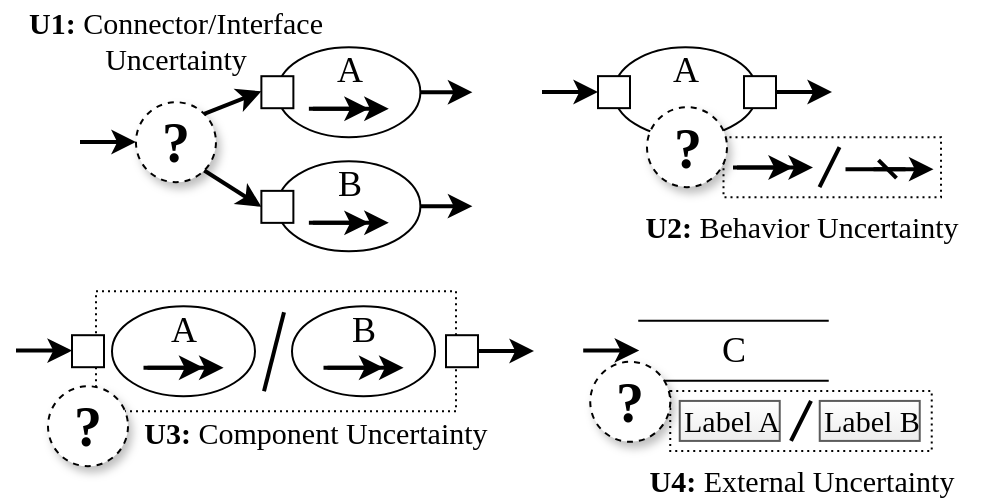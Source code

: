 <mxfile version="14.9.6" type="device"><diagram id="p5rMHtsmv_MI33ohtBgk" name="Seite-1"><mxGraphModel dx="154" dy="567" grid="1" gridSize="10" guides="1" tooltips="1" connect="1" arrows="1" fold="1" page="1" pageScale="1" pageWidth="827" pageHeight="1169" math="0" shadow="0"><root><mxCell id="0"/><mxCell id="1" parent="0"/><mxCell id="QtaxR64OYlbg8aX-n5ZD-81" value="" style="group" vertex="1" connectable="0" parent="1"><mxGeometry x="1127" y="212.637" width="259" height="110.463" as="geometry"/></mxCell><mxCell id="QtaxR64OYlbg8aX-n5ZD-1" value="" style="rounded=0;whiteSpace=wrap;html=1;fillColor=none;dashed=1;dashPattern=1 2;" vertex="1" parent="QtaxR64OYlbg8aX-n5ZD-81"><mxGeometry x="40.0" y="22.963" width="180" height="60" as="geometry"/></mxCell><mxCell id="QtaxR64OYlbg8aX-n5ZD-2" value="" style="group" vertex="1" connectable="0" parent="QtaxR64OYlbg8aX-n5ZD-81"><mxGeometry x="40.0" y="30.463" width="89" height="45" as="geometry"/></mxCell><mxCell id="QtaxR64OYlbg8aX-n5ZD-3" value="&lt;div style=&quot;text-align: left&quot;&gt;&lt;font face=&quot;linux libertine&quot;&gt;&lt;span style=&quot;font-size: 18px&quot;&gt;A&lt;/span&gt;&lt;/font&gt;&lt;/div&gt;&lt;div style=&quot;text-align: left&quot;&gt;&lt;font face=&quot;linux libertine&quot;&gt;&lt;span style=&quot;font-size: 18px&quot;&gt;&lt;br&gt;&lt;/span&gt;&lt;/font&gt;&lt;/div&gt;" style="ellipse;whiteSpace=wrap;html=1;" vertex="1" parent="QtaxR64OYlbg8aX-n5ZD-2"><mxGeometry x="8" width="71.5" height="45" as="geometry"/></mxCell><mxCell id="QtaxR64OYlbg8aX-n5ZD-4" value="" style="group" vertex="1" connectable="0" parent="QtaxR64OYlbg8aX-n5ZD-2"><mxGeometry x="23.75" y="30.5" width="40" height="0.29" as="geometry"/></mxCell><mxCell id="QtaxR64OYlbg8aX-n5ZD-5" style="edgeStyle=orthogonalEdgeStyle;rounded=0;orthogonalLoop=1;jettySize=auto;html=1;strokeWidth=2;" edge="1" parent="QtaxR64OYlbg8aX-n5ZD-4"><mxGeometry relative="1" as="geometry"><mxPoint x="2" y="0.29" as="sourcePoint"/><mxPoint x="40" as="targetPoint"/></mxGeometry></mxCell><mxCell id="QtaxR64OYlbg8aX-n5ZD-6" style="edgeStyle=orthogonalEdgeStyle;rounded=0;orthogonalLoop=1;jettySize=auto;html=1;strokeWidth=2;" edge="1" parent="QtaxR64OYlbg8aX-n5ZD-4"><mxGeometry relative="1" as="geometry"><mxPoint y="0.29" as="sourcePoint"/><mxPoint x="30" y="0.29" as="targetPoint"/></mxGeometry></mxCell><mxCell id="QtaxR64OYlbg8aX-n5ZD-7" value="" style="group" vertex="1" connectable="0" parent="QtaxR64OYlbg8aX-n5ZD-81"><mxGeometry x="130.0" y="30.463" width="106" height="45" as="geometry"/></mxCell><mxCell id="QtaxR64OYlbg8aX-n5ZD-8" value="&lt;div style=&quot;text-align: left&quot;&gt;&lt;font face=&quot;linux libertine&quot;&gt;&lt;span style=&quot;font-size: 18px&quot;&gt;B&lt;/span&gt;&lt;/font&gt;&lt;/div&gt;&lt;div style=&quot;text-align: left&quot;&gt;&lt;font face=&quot;linux libertine&quot;&gt;&lt;span style=&quot;font-size: 18px&quot;&gt;&lt;br&gt;&lt;/span&gt;&lt;/font&gt;&lt;/div&gt;" style="ellipse;whiteSpace=wrap;html=1;" vertex="1" parent="QtaxR64OYlbg8aX-n5ZD-7"><mxGeometry x="8" width="71.5" height="45" as="geometry"/></mxCell><mxCell id="QtaxR64OYlbg8aX-n5ZD-9" value="" style="group" vertex="1" connectable="0" parent="QtaxR64OYlbg8aX-n5ZD-7"><mxGeometry x="23.75" y="30.5" width="40" height="0.29" as="geometry"/></mxCell><mxCell id="QtaxR64OYlbg8aX-n5ZD-10" style="edgeStyle=orthogonalEdgeStyle;rounded=0;orthogonalLoop=1;jettySize=auto;html=1;strokeWidth=2;" edge="1" parent="QtaxR64OYlbg8aX-n5ZD-9"><mxGeometry relative="1" as="geometry"><mxPoint x="2" y="0.29" as="sourcePoint"/><mxPoint x="40" as="targetPoint"/></mxGeometry></mxCell><mxCell id="QtaxR64OYlbg8aX-n5ZD-11" style="edgeStyle=orthogonalEdgeStyle;rounded=0;orthogonalLoop=1;jettySize=auto;html=1;strokeWidth=2;" edge="1" parent="QtaxR64OYlbg8aX-n5ZD-9"><mxGeometry relative="1" as="geometry"><mxPoint y="0.29" as="sourcePoint"/><mxPoint x="30" y="0.29" as="targetPoint"/></mxGeometry></mxCell><mxCell id="QtaxR64OYlbg8aX-n5ZD-12" value="" style="rounded=0;whiteSpace=wrap;html=1;" vertex="1" parent="QtaxR64OYlbg8aX-n5ZD-7"><mxGeometry x="85" y="14.5" width="16" height="16" as="geometry"/></mxCell><mxCell id="QtaxR64OYlbg8aX-n5ZD-13" value="" style="rounded=0;whiteSpace=wrap;html=1;" vertex="1" parent="QtaxR64OYlbg8aX-n5ZD-81"><mxGeometry x="28.0" y="44.963" width="16" height="16" as="geometry"/></mxCell><mxCell id="QtaxR64OYlbg8aX-n5ZD-14" value="" style="endArrow=none;html=1;strokeWidth=2;" edge="1" parent="QtaxR64OYlbg8aX-n5ZD-81"><mxGeometry width="50" height="50" relative="1" as="geometry"><mxPoint x="124" y="72.963" as="sourcePoint"/><mxPoint x="134" y="33.463" as="targetPoint"/></mxGeometry></mxCell><mxCell id="QtaxR64OYlbg8aX-n5ZD-15" value="" style="edgeStyle=orthogonalEdgeStyle;rounded=0;orthogonalLoop=1;jettySize=auto;html=1;strokeWidth=2;endArrow=none;endFill=0;startArrow=classic;startFill=1;exitX=0;exitY=0.5;exitDx=0;exitDy=0;" edge="1" parent="QtaxR64OYlbg8aX-n5ZD-81"><mxGeometry x="-1043.75" y="-631.757" as="geometry"><mxPoint y="52.463" as="targetPoint"/><mxPoint x="28" y="52.673" as="sourcePoint"/><mxPoint x="19" y="-14" as="offset"/></mxGeometry></mxCell><mxCell id="QtaxR64OYlbg8aX-n5ZD-16" value="" style="edgeStyle=orthogonalEdgeStyle;rounded=0;orthogonalLoop=1;jettySize=auto;html=1;strokeWidth=2;endArrow=none;endFill=0;startArrow=classic;startFill=1;exitX=0;exitY=0.5;exitDx=0;exitDy=0;" edge="1" parent="QtaxR64OYlbg8aX-n5ZD-81"><mxGeometry x="-812.75" y="-631.547" as="geometry"><mxPoint x="231" y="52.673" as="targetPoint"/><mxPoint x="259" y="52.883" as="sourcePoint"/><mxPoint x="19" y="-14" as="offset"/></mxGeometry></mxCell><mxCell id="QtaxR64OYlbg8aX-n5ZD-17" value="&lt;b&gt;U3: &lt;/b&gt;Component Uncertainty&lt;span style=&quot;color: rgba(0 , 0 , 0 , 0) ; font-family: monospace ; font-size: 0px&quot;&gt;3CmxGraphModel%3E%3Croot%3E%3CmxCell%20id%3D%220%22%2F%3E%3CmxCell%20id%3D%221%22%20parent%3D%220%22%2F%3E%3CmxCell%20id%3D%222%22%20value%3D%22%26lt%3Bb%20style%3D%26quot%3Bfont-size%3A%2015px%3B%26quot%3B%26gt%3BU2%3A%20%26lt%3B%2Fb%26gt%3BProvider%20Trustworthiness%22%20style%3D%22text%3Bhtml%3D1%3BstrokeColor%3Dnone%3BfillColor%3Dnone%3Balign%3Dcenter%3BverticalAlign%3Dmiddle%3BwhiteSpace%3Dwrap%3Brounded%3D0%3BfontFamily%3DLinux%20Libertine%3BfontSize%3D15%3B%22%20vertex%3D%221%22%20parent%3D%221%22%3E%3CmxGeometry%20x%3D%22310%22%20y%3D%22650%22%20width%3D%22190%22%20height%3D%2220%22%20as%3D%22geometry%22%2F%3E%3C%2FmxCell%3E%3C%2Froot%3E%3C%2FmxGraphModel%3EComC&lt;/span&gt;" style="text;html=1;strokeColor=none;fillColor=none;align=center;verticalAlign=middle;whiteSpace=wrap;rounded=0;fontFamily=Linux Libertine;fontSize=15;" vertex="1" parent="QtaxR64OYlbg8aX-n5ZD-81"><mxGeometry x="50.0" y="82.963" width="200" height="20" as="geometry"/></mxCell><mxCell id="QtaxR64OYlbg8aX-n5ZD-18" value="&lt;b style=&quot;font-family: &amp;quot;linux libertine&amp;quot;; font-size: 28px; font-style: normal; letter-spacing: normal; text-align: center; text-indent: 0px; text-transform: none; word-spacing: 0px;&quot;&gt;&lt;font style=&quot;font-size: 28px;&quot;&gt;?&lt;/font&gt;&lt;/b&gt;" style="ellipse;whiteSpace=wrap;html=1;aspect=fixed;align=center;verticalAlign=middle;fontSize=28;shadow=1;sketch=0;dashed=1;" vertex="1" parent="QtaxR64OYlbg8aX-n5ZD-81"><mxGeometry x="16.0" y="70.463" width="40" height="40" as="geometry"/></mxCell><mxCell id="QtaxR64OYlbg8aX-n5ZD-78" value="&lt;span style=&quot;color: rgba(0 , 0 , 0 , 0) ; font-family: monospace ; font-size: 0px ; background-color: rgb(248 , 249 , 250)&quot;&gt;%3CmxGraphModel%3E%3Croot%3E%3CmxCell%20id%3D%220%22%2F%3E%3CmxCell%20id%3D%221%22%20parent%3D%220%22%2F%3E%3CmxCell%20id%3D%222%22%20value%3D%22%26lt%3Bdiv%20style%3D%26quot%3Btext-align%3A%20left%26quot%3B%26gt%3B%26lt%3Bspan%20style%3D%26quot%3Bfont-size%3A%2018px%26quot%3B%26gt%3B%26lt%3Bfont%20face%3D%26quot%3BLinux%20Libertine%26quot%3B%26gt%3BFlow%26lt%3B%2Ffont%26gt%3B%26lt%3B%2Fspan%26gt%3B%26lt%3B%2Fdiv%26gt%3B%22%20style%3D%22html%3D1%3B%22%20vertex%3D%221%22%20parent%3D%221%22%3E%3CmxGeometry%20x%3D%221430%22%20y%3D%22239.24%22%20width%3D%2280%22%20height%3D%2235.76%22%20as%3D%22geometry%22%2F%3E%3C%2FmxCell%3E%3C%2Froot%3E%3C%2FmxGraphModel%3E&lt;/span&gt;" style="edgeLabel;html=1;align=center;verticalAlign=middle;resizable=0;points=[];" vertex="1" connectable="0" parent="QtaxR64OYlbg8aX-n5ZD-81"><mxGeometry x="195.69" as="geometry"/></mxCell><mxCell id="QtaxR64OYlbg8aX-n5ZD-82" value="" style="group" vertex="1" connectable="0" parent="1"><mxGeometry x="1127" y="90.0" width="228.19" height="125.64" as="geometry"/></mxCell><mxCell id="QtaxR64OYlbg8aX-n5ZD-19" value="&lt;b style=&quot;font-family: &amp;quot;linux libertine&amp;quot;; font-size: 28px; font-style: normal; letter-spacing: normal; text-align: center; text-indent: 0px; text-transform: none; word-spacing: 0px;&quot;&gt;&lt;font style=&quot;font-size: 28px;&quot;&gt;?&lt;/font&gt;&lt;/b&gt;" style="ellipse;whiteSpace=wrap;html=1;aspect=fixed;align=center;verticalAlign=middle;fontSize=28;shadow=1;sketch=0;dashed=1;" vertex="1" parent="QtaxR64OYlbg8aX-n5ZD-82"><mxGeometry x="59.98" y="51.1" width="40" height="40" as="geometry"/></mxCell><mxCell id="QtaxR64OYlbg8aX-n5ZD-20" value="" style="edgeStyle=orthogonalEdgeStyle;rounded=0;orthogonalLoop=1;jettySize=auto;html=1;strokeWidth=2;endArrow=none;endFill=0;startArrow=classic;startFill=1;exitX=0;exitY=0.5;exitDx=0;exitDy=0;" edge="1" parent="QtaxR64OYlbg8aX-n5ZD-82"><mxGeometry x="-1011.77" y="-613.41" as="geometry"><mxPoint x="31.98" y="70.81" as="targetPoint"/><mxPoint x="59.98" y="71.02" as="sourcePoint"/><mxPoint x="19" y="-14" as="offset"/></mxGeometry></mxCell><mxCell id="QtaxR64OYlbg8aX-n5ZD-21" value="" style="group" vertex="1" connectable="0" parent="QtaxR64OYlbg8aX-n5ZD-82"><mxGeometry x="122.69" y="23.6" width="89" height="45" as="geometry"/></mxCell><mxCell id="QtaxR64OYlbg8aX-n5ZD-22" value="&lt;div style=&quot;text-align: left&quot;&gt;&lt;font face=&quot;linux libertine&quot;&gt;&lt;span style=&quot;font-size: 18px&quot;&gt;A&lt;/span&gt;&lt;/font&gt;&lt;/div&gt;&lt;div style=&quot;text-align: left&quot;&gt;&lt;font face=&quot;linux libertine&quot;&gt;&lt;span style=&quot;font-size: 18px&quot;&gt;&lt;br&gt;&lt;/span&gt;&lt;/font&gt;&lt;/div&gt;" style="ellipse;whiteSpace=wrap;html=1;" vertex="1" parent="QtaxR64OYlbg8aX-n5ZD-21"><mxGeometry x="8" width="71.5" height="45" as="geometry"/></mxCell><mxCell id="QtaxR64OYlbg8aX-n5ZD-23" value="" style="group" vertex="1" connectable="0" parent="QtaxR64OYlbg8aX-n5ZD-21"><mxGeometry x="23.75" y="30.5" width="40" height="0.29" as="geometry"/></mxCell><mxCell id="QtaxR64OYlbg8aX-n5ZD-24" style="edgeStyle=orthogonalEdgeStyle;rounded=0;orthogonalLoop=1;jettySize=auto;html=1;strokeWidth=2;" edge="1" parent="QtaxR64OYlbg8aX-n5ZD-23"><mxGeometry relative="1" as="geometry"><mxPoint x="2" y="0.29" as="sourcePoint"/><mxPoint x="40" as="targetPoint"/></mxGeometry></mxCell><mxCell id="QtaxR64OYlbg8aX-n5ZD-25" style="edgeStyle=orthogonalEdgeStyle;rounded=0;orthogonalLoop=1;jettySize=auto;html=1;strokeWidth=2;" edge="1" parent="QtaxR64OYlbg8aX-n5ZD-23"><mxGeometry relative="1" as="geometry"><mxPoint y="0.29" as="sourcePoint"/><mxPoint x="30" y="0.29" as="targetPoint"/></mxGeometry></mxCell><mxCell id="QtaxR64OYlbg8aX-n5ZD-79" value="" style="rounded=0;whiteSpace=wrap;html=1;" vertex="1" parent="QtaxR64OYlbg8aX-n5ZD-21"><mxGeometry x="2.274e-13" y="14.5" width="16" height="16" as="geometry"/></mxCell><mxCell id="QtaxR64OYlbg8aX-n5ZD-26" value="" style="group" vertex="1" connectable="0" parent="QtaxR64OYlbg8aX-n5ZD-82"><mxGeometry x="122.69" y="80.64" width="89" height="45" as="geometry"/></mxCell><mxCell id="QtaxR64OYlbg8aX-n5ZD-27" value="&lt;div style=&quot;text-align: left&quot;&gt;&lt;font face=&quot;linux libertine&quot;&gt;&lt;span style=&quot;font-size: 18px&quot;&gt;B&lt;/span&gt;&lt;/font&gt;&lt;/div&gt;&lt;div style=&quot;text-align: left&quot;&gt;&lt;font face=&quot;linux libertine&quot;&gt;&lt;span style=&quot;font-size: 18px&quot;&gt;&lt;br&gt;&lt;/span&gt;&lt;/font&gt;&lt;/div&gt;" style="ellipse;whiteSpace=wrap;html=1;" vertex="1" parent="QtaxR64OYlbg8aX-n5ZD-26"><mxGeometry x="8" width="71.5" height="45" as="geometry"/></mxCell><mxCell id="QtaxR64OYlbg8aX-n5ZD-28" value="" style="group" vertex="1" connectable="0" parent="QtaxR64OYlbg8aX-n5ZD-26"><mxGeometry x="23.75" y="30.5" width="40" height="0.29" as="geometry"/></mxCell><mxCell id="QtaxR64OYlbg8aX-n5ZD-29" style="edgeStyle=orthogonalEdgeStyle;rounded=0;orthogonalLoop=1;jettySize=auto;html=1;strokeWidth=2;" edge="1" parent="QtaxR64OYlbg8aX-n5ZD-28"><mxGeometry relative="1" as="geometry"><mxPoint x="2" y="0.29" as="sourcePoint"/><mxPoint x="40" as="targetPoint"/></mxGeometry></mxCell><mxCell id="QtaxR64OYlbg8aX-n5ZD-30" style="edgeStyle=orthogonalEdgeStyle;rounded=0;orthogonalLoop=1;jettySize=auto;html=1;strokeWidth=2;" edge="1" parent="QtaxR64OYlbg8aX-n5ZD-28"><mxGeometry relative="1" as="geometry"><mxPoint y="0.29" as="sourcePoint"/><mxPoint x="30" y="0.29" as="targetPoint"/></mxGeometry></mxCell><mxCell id="QtaxR64OYlbg8aX-n5ZD-80" value="" style="rounded=0;whiteSpace=wrap;html=1;" vertex="1" parent="QtaxR64OYlbg8aX-n5ZD-26"><mxGeometry x="2.274e-13" y="14.79" width="16" height="16" as="geometry"/></mxCell><mxCell id="QtaxR64OYlbg8aX-n5ZD-31" value="" style="rounded=0;orthogonalLoop=1;jettySize=auto;html=1;strokeWidth=2;endArrow=none;endFill=0;startArrow=classic;startFill=1;entryX=1;entryY=0;entryDx=0;entryDy=0;elbow=vertical;" edge="1" parent="QtaxR64OYlbg8aX-n5ZD-82" target="QtaxR64OYlbg8aX-n5ZD-19"><mxGeometry x="-1001.77" y="-603.41" as="geometry"><mxPoint x="41.98" y="80.81" as="targetPoint"/><mxPoint x="122.69" y="45.64" as="sourcePoint"/><mxPoint x="19" y="-14" as="offset"/></mxGeometry></mxCell><mxCell id="QtaxR64OYlbg8aX-n5ZD-32" value="" style="rounded=0;orthogonalLoop=1;jettySize=auto;html=1;strokeWidth=2;endArrow=none;endFill=0;startArrow=classic;startFill=1;entryX=1;entryY=1;entryDx=0;entryDy=0;elbow=vertical;exitX=0;exitY=0.5;exitDx=0;exitDy=0;" edge="1" parent="QtaxR64OYlbg8aX-n5ZD-82" source="QtaxR64OYlbg8aX-n5ZD-80" target="QtaxR64OYlbg8aX-n5ZD-19"><mxGeometry x="-991.77" y="-593.41" as="geometry"><mxPoint x="104.122" y="66.958" as="targetPoint"/><mxPoint x="122.69" y="100.64" as="sourcePoint"/><mxPoint x="19" y="-14" as="offset"/></mxGeometry></mxCell><mxCell id="QtaxR64OYlbg8aX-n5ZD-33" value="&lt;b&gt;U1: &lt;/b&gt;Connector/Interface&lt;br&gt;Uncertainty&lt;span style=&quot;color: rgba(0 , 0 , 0 , 0) ; font-family: monospace ; font-size: 0px&quot;&gt;3CmxGraphModel%3E%3Croot%3E%3CmxCell%20id%3D%220%22%2F%3E%3CmxCell%20id%3D%221%22%20parent%3D%220%22%2F%3E%3CmxCell%20id%3D%222%22%20value%3D%22%26lt%3Bb%20style%3D%26quot%3Bfont-size%3A%2015px%3B%26quot%3B%26gt%3BU2%3A%20%26lt%3B%2Fb%26gt%3BProvider%20Trustworthiness%22%20style%3D%22text%3Bhtml%3D1%3BstrokeColor%3Dnone%3BfillColor%3Dnone%3Balign%3Dcenter%3BverticalAlign%3Dmiddle%3BwhiteSpace%3Dwrap%3Brounded%3D0%3BfontFamily%3DLinux%20Libertine%3BfontSize%3D15%3B%22%20vertex%3D%221%22%20parent%3D%221%22%3E%3CmxGeometry%20x%3D%22310%22%20y%3D%22650%22%20width%3D%22190%22%20height%3D%2220%22%20as%3D%22geometry%22%2F%3E%3C%2FmxCell%3E%3C%2Froot%3E%3C%2FmxGraphModel%3EComC&lt;/span&gt;" style="text;html=1;strokeColor=none;fillColor=none;align=center;verticalAlign=middle;whiteSpace=wrap;rounded=0;fontFamily=Linux Libertine;fontSize=15;" vertex="1" parent="QtaxR64OYlbg8aX-n5ZD-82"><mxGeometry width="159.96" height="40.6" as="geometry"/></mxCell><mxCell id="QtaxR64OYlbg8aX-n5ZD-49" style="edgeStyle=orthogonalEdgeStyle;curved=1;rounded=0;orthogonalLoop=1;jettySize=auto;html=1;fontColor=#000000;startArrow=none;startFill=0;endArrow=classic;endFill=1;startSize=9;endSize=6;targetPerimeterSpacing=0;strokeWidth=2;" edge="1" parent="QtaxR64OYlbg8aX-n5ZD-82" source="QtaxR64OYlbg8aX-n5ZD-22"><mxGeometry relative="1" as="geometry"><mxPoint x="228.19" y="46.1" as="targetPoint"/></mxGeometry></mxCell><mxCell id="QtaxR64OYlbg8aX-n5ZD-50" style="edgeStyle=orthogonalEdgeStyle;curved=1;rounded=0;orthogonalLoop=1;jettySize=auto;html=1;fontColor=#000000;startArrow=none;startFill=0;endArrow=classic;endFill=1;startSize=9;endSize=6;targetPerimeterSpacing=0;strokeWidth=2;" edge="1" parent="QtaxR64OYlbg8aX-n5ZD-82" source="QtaxR64OYlbg8aX-n5ZD-27"><mxGeometry relative="1" as="geometry"><mxPoint x="228.19" y="103.14" as="targetPoint"/></mxGeometry></mxCell><mxCell id="QtaxR64OYlbg8aX-n5ZD-83" value="" style="group" vertex="1" connectable="0" parent="1"><mxGeometry x="1390" y="113.57" width="229.5" height="99.07" as="geometry"/></mxCell><mxCell id="QtaxR64OYlbg8aX-n5ZD-61" value="" style="rounded=0;whiteSpace=wrap;html=1;fillColor=none;dashed=1;dashPattern=1 2;" vertex="1" parent="QtaxR64OYlbg8aX-n5ZD-83"><mxGeometry x="90.75" y="45.0" width="108.75" height="30" as="geometry"/></mxCell><mxCell id="QtaxR64OYlbg8aX-n5ZD-62" value="" style="group" vertex="1" connectable="0" parent="QtaxR64OYlbg8aX-n5ZD-83"><mxGeometry x="28.0" width="89" height="45" as="geometry"/></mxCell><mxCell id="QtaxR64OYlbg8aX-n5ZD-63" value="&lt;div style=&quot;text-align: left&quot;&gt;&lt;font face=&quot;linux libertine&quot;&gt;&lt;span style=&quot;font-size: 18px&quot;&gt;A&lt;/span&gt;&lt;/font&gt;&lt;/div&gt;&lt;div style=&quot;text-align: left&quot;&gt;&lt;font face=&quot;linux libertine&quot;&gt;&lt;span style=&quot;font-size: 18px&quot;&gt;&lt;br&gt;&lt;/span&gt;&lt;/font&gt;&lt;/div&gt;" style="ellipse;whiteSpace=wrap;html=1;" vertex="1" parent="QtaxR64OYlbg8aX-n5ZD-62"><mxGeometry x="8" width="71.5" height="45" as="geometry"/></mxCell><mxCell id="QtaxR64OYlbg8aX-n5ZD-64" value="" style="rounded=0;whiteSpace=wrap;html=1;" vertex="1" parent="QtaxR64OYlbg8aX-n5ZD-62"><mxGeometry y="14.5" width="16" height="16" as="geometry"/></mxCell><mxCell id="QtaxR64OYlbg8aX-n5ZD-65" value="" style="rounded=0;whiteSpace=wrap;html=1;" vertex="1" parent="QtaxR64OYlbg8aX-n5ZD-62"><mxGeometry x="73" y="14.5" width="16" height="16" as="geometry"/></mxCell><mxCell id="QtaxR64OYlbg8aX-n5ZD-66" value="&lt;b style=&quot;font-family: &amp;quot;linux libertine&amp;quot;; font-size: 28px; font-style: normal; letter-spacing: normal; text-align: center; text-indent: 0px; text-transform: none; word-spacing: 0px;&quot;&gt;&lt;font style=&quot;font-size: 28px;&quot;&gt;?&lt;/font&gt;&lt;/b&gt;" style="ellipse;whiteSpace=wrap;html=1;aspect=fixed;align=center;verticalAlign=middle;fontSize=28;shadow=1;sketch=0;dashed=1;" vertex="1" parent="QtaxR64OYlbg8aX-n5ZD-83"><mxGeometry x="52.5" y="30" width="40" height="40" as="geometry"/></mxCell><mxCell id="QtaxR64OYlbg8aX-n5ZD-67" value="" style="group" vertex="1" connectable="0" parent="QtaxR64OYlbg8aX-n5ZD-83"><mxGeometry x="90.0" y="35" width="52.25" height="30" as="geometry"/></mxCell><mxCell id="QtaxR64OYlbg8aX-n5ZD-68" value="" style="group" vertex="1" connectable="0" parent="QtaxR64OYlbg8aX-n5ZD-67"><mxGeometry x="5.5" y="24.86" width="40" height="0.29" as="geometry"/></mxCell><mxCell id="QtaxR64OYlbg8aX-n5ZD-69" style="edgeStyle=orthogonalEdgeStyle;rounded=0;orthogonalLoop=1;jettySize=auto;html=1;strokeWidth=2;" edge="1" parent="QtaxR64OYlbg8aX-n5ZD-68"><mxGeometry relative="1" as="geometry"><mxPoint x="2" y="0.29" as="sourcePoint"/><mxPoint x="40" as="targetPoint"/></mxGeometry></mxCell><mxCell id="QtaxR64OYlbg8aX-n5ZD-70" style="edgeStyle=orthogonalEdgeStyle;rounded=0;orthogonalLoop=1;jettySize=auto;html=1;strokeWidth=2;" edge="1" parent="QtaxR64OYlbg8aX-n5ZD-68"><mxGeometry relative="1" as="geometry"><mxPoint y="0.29" as="sourcePoint"/><mxPoint x="30" y="0.29" as="targetPoint"/></mxGeometry></mxCell><mxCell id="QtaxR64OYlbg8aX-n5ZD-71" value="" style="group" vertex="1" connectable="0" parent="QtaxR64OYlbg8aX-n5ZD-67"><mxGeometry x="61.75" y="26" width="44" as="geometry"/></mxCell><mxCell id="QtaxR64OYlbg8aX-n5ZD-72" style="rounded=0;orthogonalLoop=1;jettySize=auto;html=1;strokeWidth=2;entryX=0;entryY=0.5;entryDx=0;entryDy=0;endArrow=dash;endFill=0;" edge="1" parent="QtaxR64OYlbg8aX-n5ZD-71"><mxGeometry relative="1" as="geometry"><mxPoint as="sourcePoint"/><mxPoint x="30" as="targetPoint"/></mxGeometry></mxCell><mxCell id="QtaxR64OYlbg8aX-n5ZD-73" style="rounded=0;orthogonalLoop=1;jettySize=auto;html=1;strokeWidth=2;entryX=0;entryY=0.5;entryDx=0;entryDy=0;" edge="1" parent="QtaxR64OYlbg8aX-n5ZD-71"><mxGeometry relative="1" as="geometry"><mxPoint x="14" as="sourcePoint"/><mxPoint x="44" as="targetPoint"/></mxGeometry></mxCell><mxCell id="QtaxR64OYlbg8aX-n5ZD-74" value="" style="endArrow=none;html=1;strokeWidth=2;" edge="1" parent="QtaxR64OYlbg8aX-n5ZD-67"><mxGeometry width="50" height="50" relative="1" as="geometry"><mxPoint x="48.75" y="35" as="sourcePoint"/><mxPoint x="58.75" y="15" as="targetPoint"/></mxGeometry></mxCell><mxCell id="QtaxR64OYlbg8aX-n5ZD-75" value="&lt;b&gt;U2: &lt;/b&gt;Behavior Uncertainty&lt;span style=&quot;color: rgba(0 , 0 , 0 , 0) ; font-family: monospace ; font-size: 0px&quot;&gt;3CmxGraphModel%3E%3Croot%3E%3CmxCell%20id%3D%220%22%2F%3E%3CmxCell%20id%3D%221%22%20parent%3D%220%22%2F%3E%3CmxCell%20id%3D%222%22%20value%3D%22%26lt%3Bb%20style%3D%26quot%3Bfont-size%3A%2015px%3B%26quot%3B%26gt%3BU2%3A%20%26lt%3B%2Fb%26gt%3BProvider%20Trustworthiness%22%20style%3D%22text%3Bhtml%3D1%3BstrokeColor%3Dnone%3BfillColor%3Dnone%3Balign%3Dcenter%3BverticalAlign%3Dmiddle%3BwhiteSpace%3Dwrap%3Brounded%3D0%3BfontFamily%3DLinux%20Libertine%3BfontSize%3D15%3B%22%20vertex%3D%221%22%20parent%3D%221%22%3E%3CmxGeometry%20x%3D%22310%22%20y%3D%22650%22%20width%3D%22190%22%20height%3D%2220%22%20as%3D%22geometry%22%2F%3E%3C%2FmxCell%3E%3C%2Froot%3E%3C%2FmxGraphModel%3EComC&lt;/span&gt;" style="text;html=1;strokeColor=none;fillColor=none;align=center;verticalAlign=middle;whiteSpace=wrap;rounded=0;fontFamily=Linux Libertine;fontSize=15;" vertex="1" parent="QtaxR64OYlbg8aX-n5ZD-83"><mxGeometry x="29.5" y="79.07" width="200" height="20" as="geometry"/></mxCell><mxCell id="QtaxR64OYlbg8aX-n5ZD-76" value="" style="edgeStyle=orthogonalEdgeStyle;rounded=0;orthogonalLoop=1;jettySize=auto;html=1;strokeWidth=2;endArrow=none;endFill=0;startArrow=classic;startFill=1;exitX=0;exitY=0.5;exitDx=0;exitDy=0;" edge="1" parent="QtaxR64OYlbg8aX-n5ZD-83"><mxGeometry x="-1043.75" y="-661.96" as="geometry"><mxPoint y="22.26" as="targetPoint"/><mxPoint x="28" y="22.47" as="sourcePoint"/><mxPoint x="19" y="-14" as="offset"/></mxGeometry></mxCell><mxCell id="QtaxR64OYlbg8aX-n5ZD-77" value="" style="edgeStyle=orthogonalEdgeStyle;rounded=0;orthogonalLoop=1;jettySize=auto;html=1;strokeWidth=2;endArrow=none;endFill=0;startArrow=classic;startFill=1;exitX=0;exitY=0.5;exitDx=0;exitDy=0;" edge="1" parent="QtaxR64OYlbg8aX-n5ZD-83"><mxGeometry x="-926.75" y="-661.96" as="geometry"><mxPoint x="117" y="22.26" as="targetPoint"/><mxPoint x="145.0" y="22.47" as="sourcePoint"/><mxPoint x="19" y="-14" as="offset"/></mxGeometry></mxCell><mxCell id="QtaxR64OYlbg8aX-n5ZD-84" value="" style="group" vertex="1" connectable="0" parent="1"><mxGeometry x="1410.62" y="250.32" width="208.88" height="90.14" as="geometry"/></mxCell><mxCell id="QtaxR64OYlbg8aX-n5ZD-51" value="C" style="shape=partialRectangle;whiteSpace=wrap;html=1;left=0;right=0;shadow=0;fontFamily=Linux Libertine;fontSize=18;" vertex="1" parent="QtaxR64OYlbg8aX-n5ZD-84"><mxGeometry x="28" width="94.25" height="30" as="geometry"/></mxCell><mxCell id="QtaxR64OYlbg8aX-n5ZD-52" value="" style="rounded=0;whiteSpace=wrap;html=1;fillColor=none;dashed=1;dashPattern=1 2;" vertex="1" parent="QtaxR64OYlbg8aX-n5ZD-84"><mxGeometry x="43.5" y="35.14" width="130.75" height="30" as="geometry"/></mxCell><mxCell id="QtaxR64OYlbg8aX-n5ZD-53" value="" style="group" vertex="1" connectable="0" parent="QtaxR64OYlbg8aX-n5ZD-84"><mxGeometry x="48.25" y="40.14" width="50" height="20" as="geometry"/></mxCell><mxCell id="QtaxR64OYlbg8aX-n5ZD-54" value="&lt;font style=&quot;font-size: 15px&quot;&gt;Label A&lt;/font&gt;" style="rounded=0;whiteSpace=wrap;html=1;fillColor=#ffffff;gradientColor=#EDEDED;shadow=0;glass=0;sketch=0;strokeColor=#5C5C5C;labelBorderColor=none;fontFamily=Linux Libertine;align=left;" vertex="1" parent="QtaxR64OYlbg8aX-n5ZD-53"><mxGeometry width="50" height="20" as="geometry"/></mxCell><mxCell id="QtaxR64OYlbg8aX-n5ZD-55" value="" style="group" vertex="1" connectable="0" parent="QtaxR64OYlbg8aX-n5ZD-84"><mxGeometry x="118.25" y="40.14" width="50" height="20" as="geometry"/></mxCell><mxCell id="QtaxR64OYlbg8aX-n5ZD-56" value="&lt;font style=&quot;font-size: 15px&quot;&gt;Label B&lt;/font&gt;" style="rounded=0;whiteSpace=wrap;html=1;fillColor=#ffffff;gradientColor=#EDEDED;shadow=0;glass=0;sketch=0;strokeColor=#5C5C5C;labelBorderColor=none;fontFamily=Linux Libertine;align=left;" vertex="1" parent="QtaxR64OYlbg8aX-n5ZD-55"><mxGeometry width="50" height="20" as="geometry"/></mxCell><mxCell id="QtaxR64OYlbg8aX-n5ZD-57" value="" style="endArrow=none;html=1;strokeWidth=2;" edge="1" parent="QtaxR64OYlbg8aX-n5ZD-84"><mxGeometry width="50" height="50" relative="1" as="geometry"><mxPoint x="103.88" y="60.14" as="sourcePoint"/><mxPoint x="113.88" y="40.14" as="targetPoint"/></mxGeometry></mxCell><mxCell id="QtaxR64OYlbg8aX-n5ZD-58" value="&lt;b style=&quot;font-family: &amp;quot;linux libertine&amp;quot;; font-size: 28px; font-style: normal; letter-spacing: normal; text-align: center; text-indent: 0px; text-transform: none; word-spacing: 0px;&quot;&gt;&lt;font style=&quot;font-size: 28px;&quot;&gt;?&lt;/font&gt;&lt;/b&gt;" style="ellipse;whiteSpace=wrap;html=1;aspect=fixed;align=center;verticalAlign=middle;fontSize=28;shadow=1;sketch=0;dashed=1;" vertex="1" parent="QtaxR64OYlbg8aX-n5ZD-84"><mxGeometry x="3.5" y="20.57" width="40" height="40" as="geometry"/></mxCell><mxCell id="QtaxR64OYlbg8aX-n5ZD-59" value="&lt;b&gt;U4: &lt;/b&gt;External Uncertainty&lt;span style=&quot;color: rgba(0 , 0 , 0 , 0) ; font-family: monospace ; font-size: 0px&quot;&gt;3CmxGraphModel%3E%3Croot%3E%3CmxCell%20id%3D%220%22%2F%3E%3CmxCell%20id%3D%221%22%20parent%3D%220%22%2F%3E%3CmxCell%20id%3D%222%22%20value%3D%22%26lt%3Bb%20style%3D%26quot%3Bfont-size%3A%2015px%3B%26quot%3B%26gt%3BU2%3A%20%26lt%3B%2Fb%26gt%3BProvider%20Trustworthiness%22%20style%3D%22text%3Bhtml%3D1%3BstrokeColor%3Dnone%3BfillColor%3Dnone%3Balign%3Dcenter%3BverticalAlign%3Dmiddle%3BwhiteSpace%3Dwrap%3Brounded%3D0%3BfontFamily%3DLinux%20Libertine%3BfontSize%3D15%3B%22%20vertex%3D%221%22%20parent%3D%221%22%3E%3CmxGeometry%20x%3D%22310%22%20y%3D%22650%22%20width%3D%22190%22%20height%3D%2220%22%20as%3D%22geometry%22%2F%3E%3C%2FmxCell%3E%3C%2Froot%3E%3C%2FmxGraphModel%3EComC&lt;/span&gt;" style="text;html=1;strokeColor=none;fillColor=none;align=center;verticalAlign=middle;whiteSpace=wrap;rounded=0;fontFamily=Linux Libertine;fontSize=15;" vertex="1" parent="QtaxR64OYlbg8aX-n5ZD-84"><mxGeometry x="8.88" y="70.14" width="200" height="20" as="geometry"/></mxCell><mxCell id="QtaxR64OYlbg8aX-n5ZD-60" value="" style="edgeStyle=orthogonalEdgeStyle;rounded=0;orthogonalLoop=1;jettySize=auto;html=1;strokeWidth=2;endArrow=none;endFill=0;startArrow=classic;startFill=1;exitX=0;exitY=0.5;exitDx=0;exitDy=0;" edge="1" parent="QtaxR64OYlbg8aX-n5ZD-84"><mxGeometry x="-1043.75" y="-669.56" as="geometry"><mxPoint y="14.66" as="targetPoint"/><mxPoint x="28" y="14.87" as="sourcePoint"/><mxPoint x="19" y="-14" as="offset"/></mxGeometry></mxCell></root></mxGraphModel></diagram></mxfile>